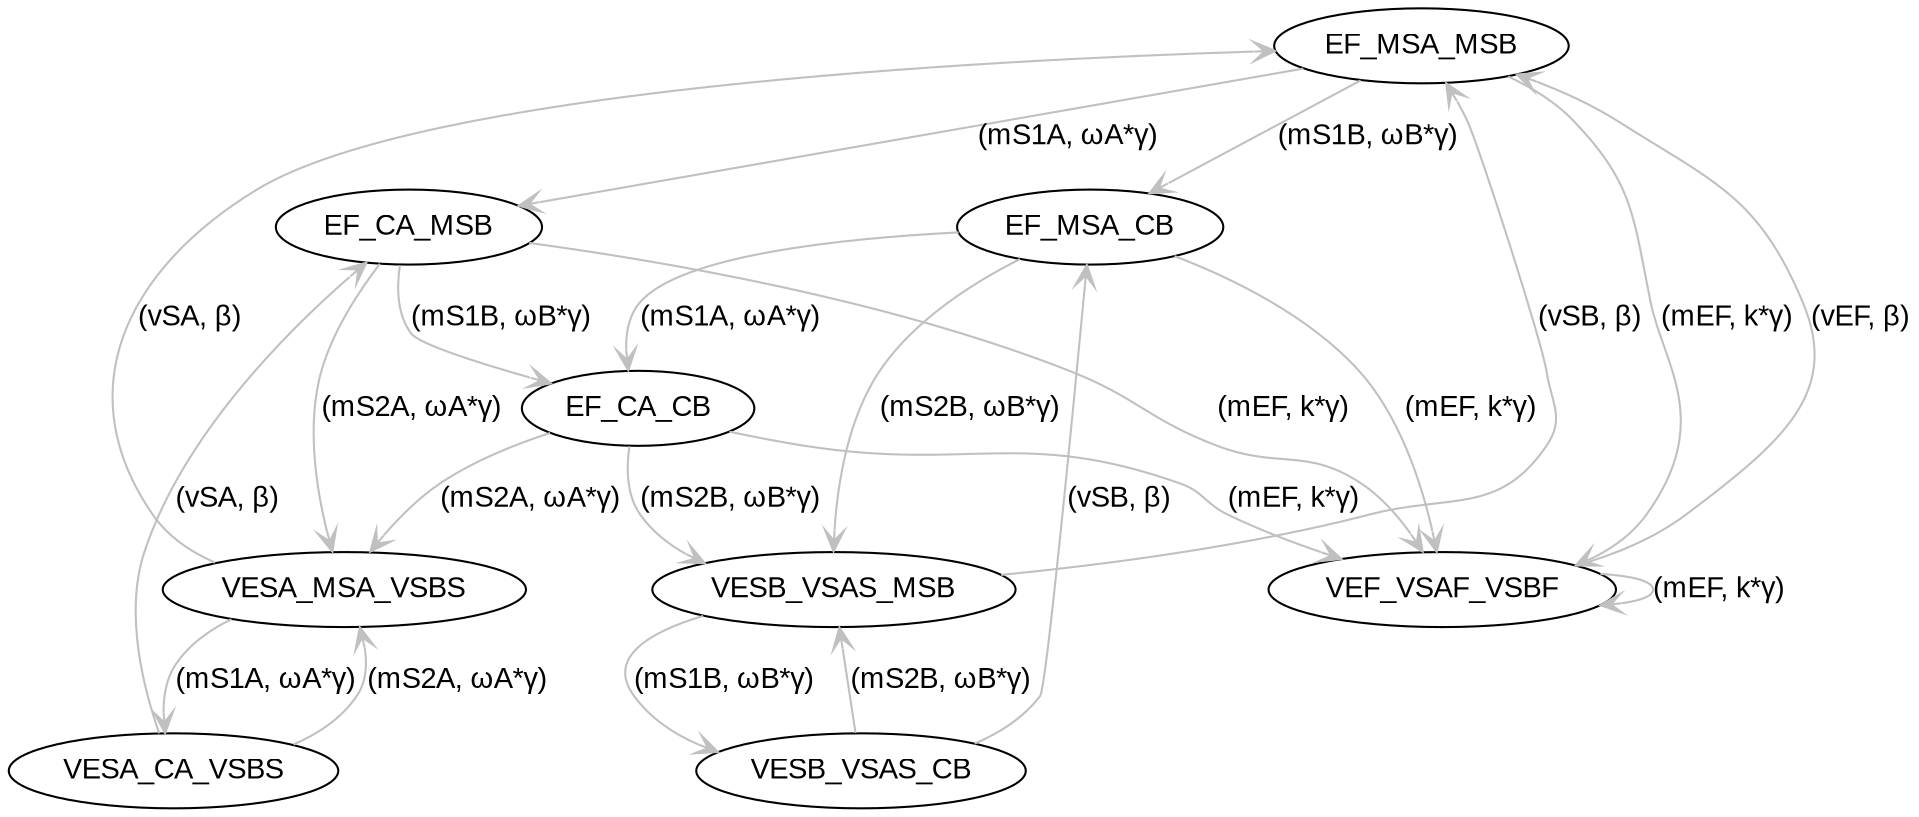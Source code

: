 digraph {
    node [shape = ellipse; fontname = Arial;];
    edge [fontname = Arial; arrowhead = vee; color = gray;];
    
    subgraph {
        rank = same;
        EF_MSA_MSB;
    }
    
    subgraph {
        rank = same;
        EF_CA_MSB;
        EF_MSA_CB;
    }
    
    subgraph {
        rank = same;
        EF_CA_CB;
    }
    
    subgraph {
        rank = same;
        VESA_MSA_VSBS;
        VESB_VSAS_MSB;
    }
    
    subgraph {
        rank = same;
        VESA_CA_VSBS;
        VESB_VSAS_CB;
    }
    
    EF_MSA_MSB -> VEF_VSAF_VSBF [label = "(mEF, k*&gamma;)";];
    EF_MSA_MSB -> EF_CA_MSB [label = "(mS1A, &omega;A*&gamma;)";];
    EF_MSA_MSB -> EF_MSA_CB [label = "(mS1B, &omega;B*&gamma;)";];
    
    EF_CA_CB -> VEF_VSAF_VSBF [label = "(mEF, k*&gamma;)";];
    EF_CA_CB -> VESA_MSA_VSBS [label = "(mS2A, &omega;A*&gamma;)";];
    EF_CA_CB -> VESB_VSAS_MSB [label = "(mS2B, &omega;B*&gamma;)";];
    
    EF_CA_MSB -> VEF_VSAF_VSBF [label = "(mEF, k*&gamma;)";];
    EF_CA_MSB -> VESA_MSA_VSBS [label = "(mS2A, &omega;A*&gamma;)";];
    EF_CA_MSB -> EF_CA_CB [label = "(mS1B, &omega;B*&gamma;)";];
    
    EF_MSA_CB -> VEF_VSAF_VSBF [label = "(mEF, k*&gamma;)";];
    EF_MSA_CB -> VESB_VSAS_MSB [label = "(mS2B, &omega;B*&gamma;)";];
    EF_MSA_CB -> EF_CA_CB [label = "(mS1A, &omega;A*&gamma;)";];
    
    VESA_MSA_VSBS -> EF_MSA_MSB [label = "(vSA, &beta;)";];
    VESA_MSA_VSBS -> VESA_CA_VSBS [label = "(mS1A, &omega;A*&gamma;)";];
    
    VESB_VSAS_MSB -> EF_MSA_MSB [label = "(vSB, &beta;)";];
    VESB_VSAS_MSB -> VESB_VSAS_CB [label = "(mS1B, &omega;B*&gamma;)";];
    
    VESA_CA_VSBS -> EF_CA_MSB [label = "(vSA, &beta;)";];
    VESA_CA_VSBS -> VESA_MSA_VSBS [label = "(mS2A, &omega;A*&gamma;)";];
    
    VESB_VSAS_CB -> EF_MSA_CB [label = "(vSB, &beta;)";];
    VESB_VSAS_CB -> VESB_VSAS_MSB [label = "(mS2B, &omega;B*&gamma;)";];
    
    VEF_VSAF_VSBF -> EF_MSA_MSB [label = "(vEF, &beta;)";];
    VEF_VSAF_VSBF -> VEF_VSAF_VSBF [label = "(mEF, k*&gamma;)";];
}